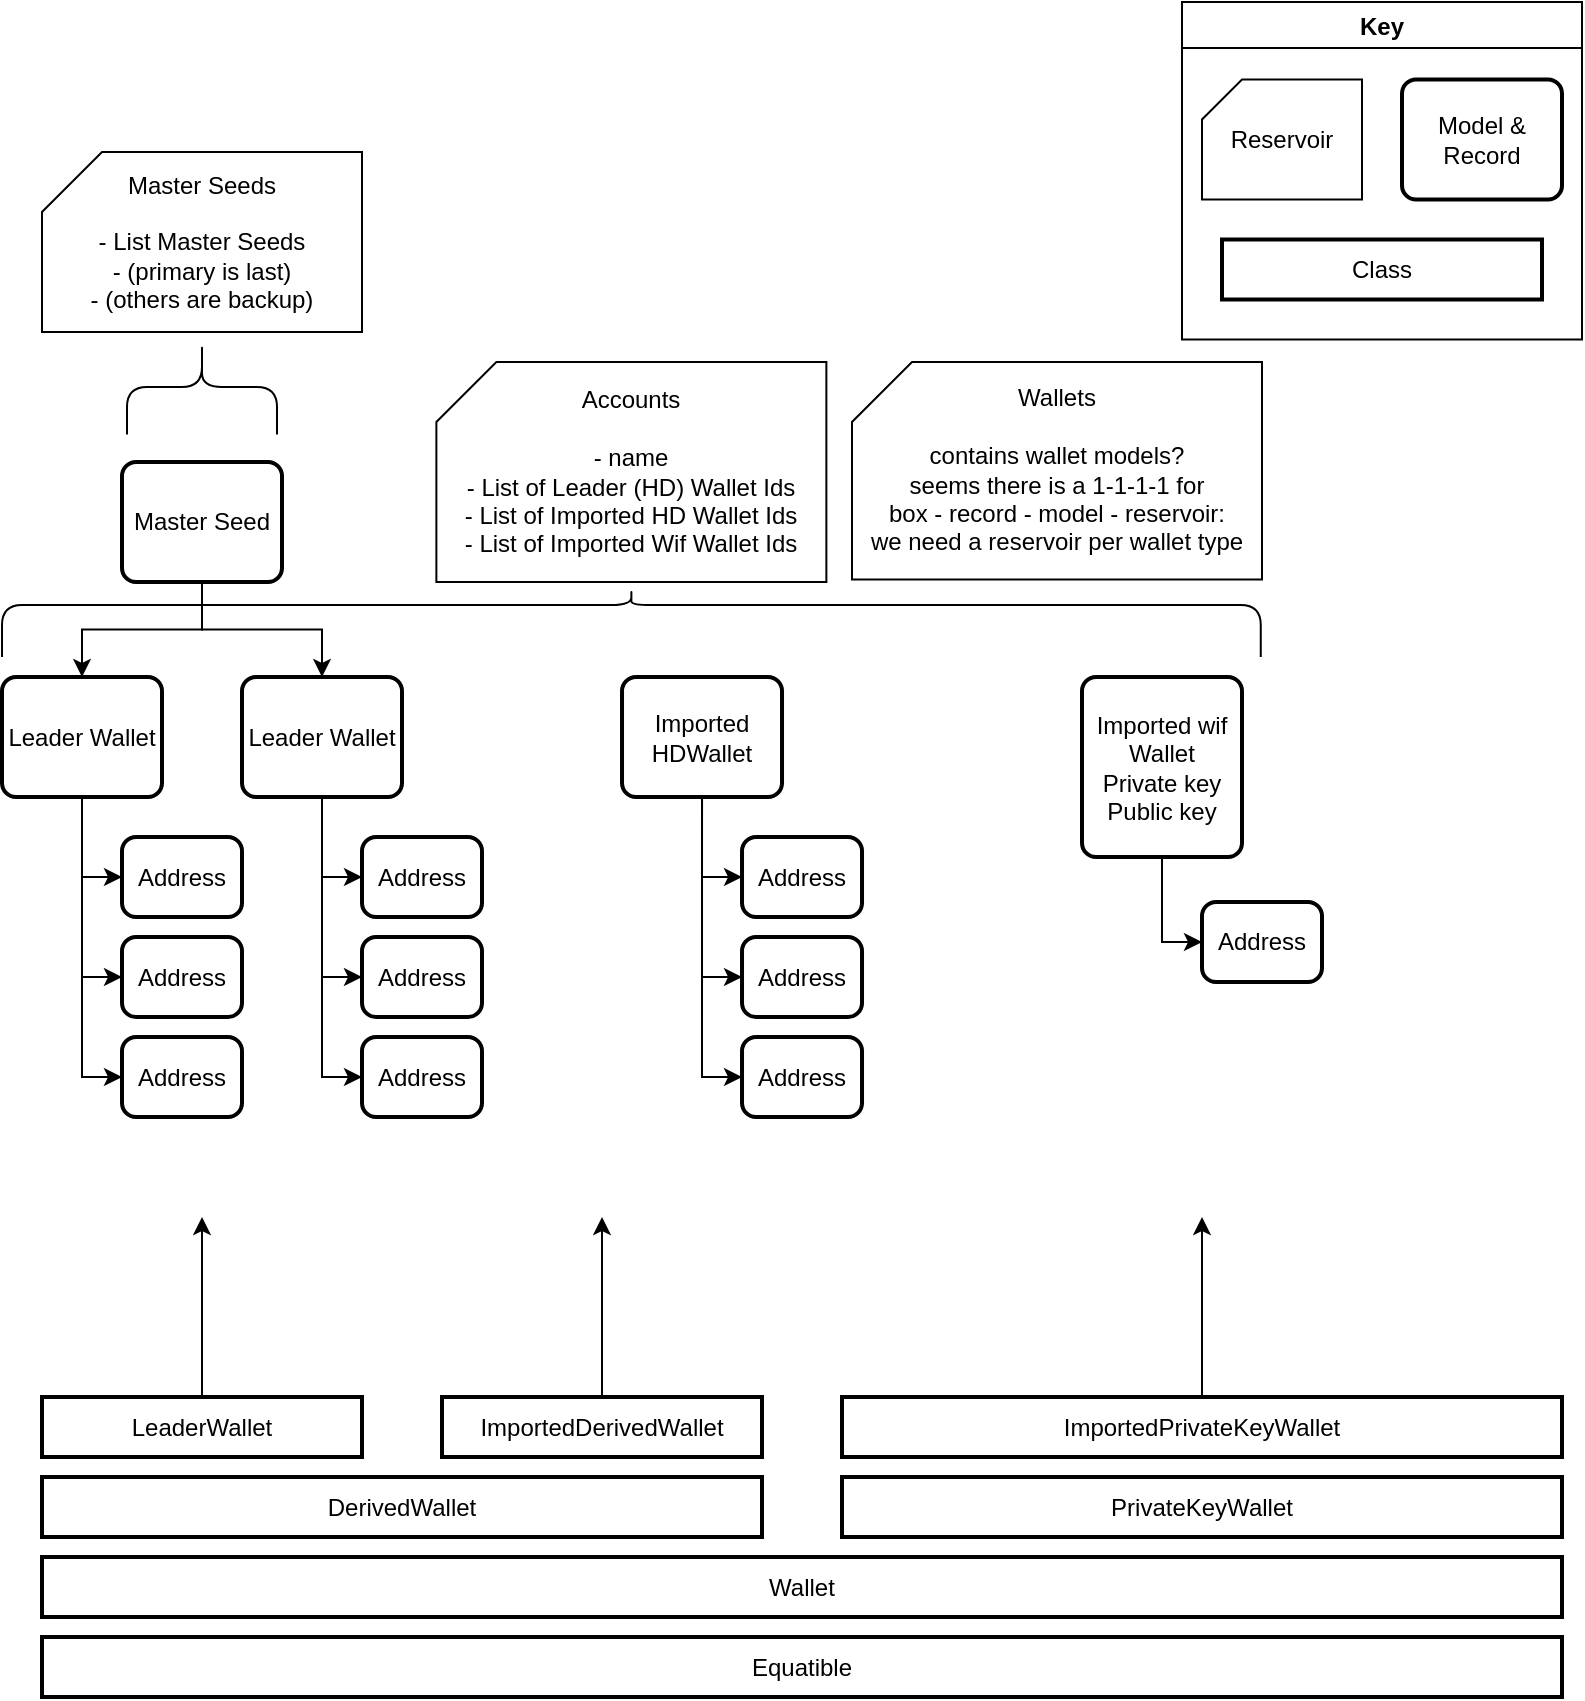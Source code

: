 <mxfile>
    <diagram id="B2Imsyf_CLR86bu_pUIC" name="Page-1">
        <mxGraphModel dx="923" dy="617" grid="1" gridSize="10" guides="1" tooltips="1" connect="1" arrows="1" fold="1" page="1" pageScale="1" pageWidth="850" pageHeight="1100" math="0" shadow="0">
            <root>
                <mxCell id="0"/>
                <mxCell id="1" parent="0"/>
                <mxCell id="186" value="" style="shape=curlyBracket;whiteSpace=wrap;html=1;rounded=1;flipH=1;rotation=-90;size=0.231;" vertex="1" parent="1">
                    <mxGeometry x="327.82" y="25.94" width="33.75" height="629.37" as="geometry"/>
                </mxCell>
                <mxCell id="220" style="edgeStyle=orthogonalEdgeStyle;rounded=0;orthogonalLoop=1;jettySize=auto;html=1;" edge="1" parent="1" source="5" target="126">
                    <mxGeometry relative="1" as="geometry"/>
                </mxCell>
                <mxCell id="221" style="edgeStyle=orthogonalEdgeStyle;rounded=0;orthogonalLoop=1;jettySize=auto;html=1;" edge="1" parent="1" source="5" target="128">
                    <mxGeometry relative="1" as="geometry"/>
                </mxCell>
                <mxCell id="5" value="Master Seed" style="rounded=1;whiteSpace=wrap;html=1;absoluteArcSize=1;arcSize=14;strokeWidth=2;" parent="1" vertex="1">
                    <mxGeometry x="90" y="260" width="80" height="60" as="geometry"/>
                </mxCell>
                <mxCell id="147" style="edgeStyle=orthogonalEdgeStyle;rounded=0;orthogonalLoop=1;jettySize=auto;html=1;exitX=0.5;exitY=1;exitDx=0;exitDy=0;entryX=0;entryY=0.5;entryDx=0;entryDy=0;" edge="1" parent="1" source="126" target="143">
                    <mxGeometry relative="1" as="geometry"/>
                </mxCell>
                <mxCell id="148" style="edgeStyle=orthogonalEdgeStyle;rounded=0;orthogonalLoop=1;jettySize=auto;html=1;exitX=0.5;exitY=1;exitDx=0;exitDy=0;entryX=0;entryY=0.5;entryDx=0;entryDy=0;" edge="1" parent="1" source="126" target="142">
                    <mxGeometry relative="1" as="geometry"/>
                </mxCell>
                <mxCell id="149" style="edgeStyle=orthogonalEdgeStyle;rounded=0;orthogonalLoop=1;jettySize=auto;html=1;exitX=0.5;exitY=1;exitDx=0;exitDy=0;entryX=0;entryY=0.5;entryDx=0;entryDy=0;" edge="1" parent="1" source="126" target="141">
                    <mxGeometry relative="1" as="geometry"/>
                </mxCell>
                <mxCell id="126" value="Leader Wallet" style="rounded=1;whiteSpace=wrap;html=1;absoluteArcSize=1;arcSize=14;strokeWidth=2;" vertex="1" parent="1">
                    <mxGeometry x="150" y="367.5" width="80" height="60" as="geometry"/>
                </mxCell>
                <mxCell id="150" style="edgeStyle=orthogonalEdgeStyle;rounded=0;orthogonalLoop=1;jettySize=auto;html=1;exitX=0.5;exitY=1;exitDx=0;exitDy=0;entryX=0;entryY=0.5;entryDx=0;entryDy=0;" edge="1" parent="1" source="128" target="146">
                    <mxGeometry relative="1" as="geometry"/>
                </mxCell>
                <mxCell id="151" style="edgeStyle=orthogonalEdgeStyle;rounded=0;orthogonalLoop=1;jettySize=auto;html=1;exitX=0.5;exitY=1;exitDx=0;exitDy=0;entryX=0;entryY=0.5;entryDx=0;entryDy=0;" edge="1" parent="1" source="128" target="145">
                    <mxGeometry relative="1" as="geometry"/>
                </mxCell>
                <mxCell id="152" style="edgeStyle=orthogonalEdgeStyle;rounded=0;orthogonalLoop=1;jettySize=auto;html=1;exitX=0.5;exitY=1;exitDx=0;exitDy=0;entryX=0;entryY=0.5;entryDx=0;entryDy=0;" edge="1" parent="1" source="128" target="144">
                    <mxGeometry relative="1" as="geometry"/>
                </mxCell>
                <mxCell id="128" value="Leader Wallet" style="rounded=1;whiteSpace=wrap;html=1;absoluteArcSize=1;arcSize=14;strokeWidth=2;" vertex="1" parent="1">
                    <mxGeometry x="30" y="367.5" width="80" height="60" as="geometry"/>
                </mxCell>
                <mxCell id="141" value="Address" style="rounded=1;whiteSpace=wrap;html=1;absoluteArcSize=1;arcSize=14;strokeWidth=2;" vertex="1" parent="1">
                    <mxGeometry x="210" y="447.5" width="60" height="40" as="geometry"/>
                </mxCell>
                <mxCell id="142" value="Address" style="rounded=1;whiteSpace=wrap;html=1;absoluteArcSize=1;arcSize=14;strokeWidth=2;" vertex="1" parent="1">
                    <mxGeometry x="210" y="497.5" width="60" height="40" as="geometry"/>
                </mxCell>
                <mxCell id="143" value="Address" style="rounded=1;whiteSpace=wrap;html=1;absoluteArcSize=1;arcSize=14;strokeWidth=2;" vertex="1" parent="1">
                    <mxGeometry x="210" y="547.5" width="60" height="40" as="geometry"/>
                </mxCell>
                <mxCell id="144" value="Address" style="rounded=1;whiteSpace=wrap;html=1;absoluteArcSize=1;arcSize=14;strokeWidth=2;" vertex="1" parent="1">
                    <mxGeometry x="90" y="447.5" width="60" height="40" as="geometry"/>
                </mxCell>
                <mxCell id="145" value="Address" style="rounded=1;whiteSpace=wrap;html=1;absoluteArcSize=1;arcSize=14;strokeWidth=2;" vertex="1" parent="1">
                    <mxGeometry x="90" y="497.5" width="60" height="40" as="geometry"/>
                </mxCell>
                <mxCell id="146" value="Address" style="rounded=1;whiteSpace=wrap;html=1;absoluteArcSize=1;arcSize=14;strokeWidth=2;" vertex="1" parent="1">
                    <mxGeometry x="90" y="547.5" width="60" height="40" as="geometry"/>
                </mxCell>
                <mxCell id="218" style="edgeStyle=orthogonalEdgeStyle;rounded=0;orthogonalLoop=1;jettySize=auto;html=1;entryX=0;entryY=0.5;entryDx=0;entryDy=0;" edge="1" parent="1" source="163" target="216">
                    <mxGeometry relative="1" as="geometry"/>
                </mxCell>
                <mxCell id="163" value="Imported wif Wallet&lt;br&gt;Private key&lt;br&gt;Public key" style="rounded=1;whiteSpace=wrap;html=1;absoluteArcSize=1;arcSize=14;strokeWidth=2;" vertex="1" parent="1">
                    <mxGeometry x="570" y="367.5" width="80" height="90" as="geometry"/>
                </mxCell>
                <mxCell id="169" style="edgeStyle=orthogonalEdgeStyle;rounded=0;orthogonalLoop=1;jettySize=auto;html=1;exitX=0.5;exitY=1;exitDx=0;exitDy=0;entryX=0;entryY=0.5;entryDx=0;entryDy=0;" edge="1" parent="1" source="172" target="175">
                    <mxGeometry relative="1" as="geometry"/>
                </mxCell>
                <mxCell id="170" style="edgeStyle=orthogonalEdgeStyle;rounded=0;orthogonalLoop=1;jettySize=auto;html=1;exitX=0.5;exitY=1;exitDx=0;exitDy=0;entryX=0;entryY=0.5;entryDx=0;entryDy=0;" edge="1" parent="1" source="172" target="174">
                    <mxGeometry relative="1" as="geometry"/>
                </mxCell>
                <mxCell id="171" style="edgeStyle=orthogonalEdgeStyle;rounded=0;orthogonalLoop=1;jettySize=auto;html=1;exitX=0.5;exitY=1;exitDx=0;exitDy=0;entryX=0;entryY=0.5;entryDx=0;entryDy=0;" edge="1" parent="1" source="172" target="173">
                    <mxGeometry relative="1" as="geometry"/>
                </mxCell>
                <mxCell id="172" value="Imported HDWallet" style="rounded=1;whiteSpace=wrap;html=1;absoluteArcSize=1;arcSize=14;strokeWidth=2;" vertex="1" parent="1">
                    <mxGeometry x="340.01" y="367.5" width="80" height="60" as="geometry"/>
                </mxCell>
                <mxCell id="173" value="Address" style="rounded=1;whiteSpace=wrap;html=1;absoluteArcSize=1;arcSize=14;strokeWidth=2;" vertex="1" parent="1">
                    <mxGeometry x="400.01" y="447.5" width="60" height="40" as="geometry"/>
                </mxCell>
                <mxCell id="174" value="Address" style="rounded=1;whiteSpace=wrap;html=1;absoluteArcSize=1;arcSize=14;strokeWidth=2;" vertex="1" parent="1">
                    <mxGeometry x="400.01" y="497.5" width="60" height="40" as="geometry"/>
                </mxCell>
                <mxCell id="175" value="Address" style="rounded=1;whiteSpace=wrap;html=1;absoluteArcSize=1;arcSize=14;strokeWidth=2;" vertex="1" parent="1">
                    <mxGeometry x="400.01" y="547.5" width="60" height="40" as="geometry"/>
                </mxCell>
                <mxCell id="184" value="Accounts&lt;br&gt;&lt;br&gt;- name&lt;br&gt;- List of Leader (HD) Wallet Ids&lt;br&gt;- List of Imported HD Wallet Ids&lt;br&gt;- List of Imported Wif Wallet Ids" style="shape=card;whiteSpace=wrap;html=1;" vertex="1" parent="1">
                    <mxGeometry x="247.19" y="210" width="195" height="110" as="geometry"/>
                </mxCell>
                <mxCell id="187" value="Equatible" style="rounded=0;whiteSpace=wrap;html=1;absoluteArcSize=1;arcSize=14;strokeWidth=2;" vertex="1" parent="1">
                    <mxGeometry x="50" y="847.5" width="760" height="30" as="geometry"/>
                </mxCell>
                <mxCell id="188" value="Wallet" style="rounded=0;whiteSpace=wrap;html=1;absoluteArcSize=1;arcSize=14;strokeWidth=2;" vertex="1" parent="1">
                    <mxGeometry x="50" y="807.5" width="760" height="30" as="geometry"/>
                </mxCell>
                <mxCell id="189" value="DerivedWallet" style="rounded=0;whiteSpace=wrap;html=1;absoluteArcSize=1;arcSize=14;strokeWidth=2;" vertex="1" parent="1">
                    <mxGeometry x="50" y="767.5" width="360" height="30" as="geometry"/>
                </mxCell>
                <mxCell id="190" value="PrivateKeyWallet" style="rounded=0;whiteSpace=wrap;html=1;absoluteArcSize=1;arcSize=14;strokeWidth=2;" vertex="1" parent="1">
                    <mxGeometry x="450" y="767.5" width="360" height="30" as="geometry"/>
                </mxCell>
                <mxCell id="191" value="ImportedPrivateKeyWallet" style="rounded=0;whiteSpace=wrap;html=1;absoluteArcSize=1;arcSize=14;strokeWidth=2;" vertex="1" parent="1">
                    <mxGeometry x="450" y="727.5" width="360" height="30" as="geometry"/>
                </mxCell>
                <mxCell id="195" style="rounded=0;orthogonalLoop=1;jettySize=auto;html=1;" edge="1" parent="1" source="192">
                    <mxGeometry relative="1" as="geometry">
                        <mxPoint x="330" y="637.5" as="targetPoint"/>
                    </mxGeometry>
                </mxCell>
                <mxCell id="192" value="ImportedDerivedWallet" style="rounded=0;whiteSpace=wrap;html=1;absoluteArcSize=1;arcSize=14;strokeWidth=2;" vertex="1" parent="1">
                    <mxGeometry x="250" y="727.5" width="160" height="30" as="geometry"/>
                </mxCell>
                <mxCell id="197" style="edgeStyle=none;rounded=0;orthogonalLoop=1;jettySize=auto;html=1;" edge="1" parent="1" source="193">
                    <mxGeometry relative="1" as="geometry">
                        <mxPoint x="130" y="637.5" as="targetPoint"/>
                    </mxGeometry>
                </mxCell>
                <mxCell id="193" value="LeaderWallet" style="rounded=0;whiteSpace=wrap;html=1;absoluteArcSize=1;arcSize=14;strokeWidth=2;" vertex="1" parent="1">
                    <mxGeometry x="50" y="727.5" width="160" height="30" as="geometry"/>
                </mxCell>
                <mxCell id="194" value="" style="endArrow=classic;html=1;exitX=0.5;exitY=0;exitDx=0;exitDy=0;" edge="1" parent="1" source="191">
                    <mxGeometry width="50" height="50" relative="1" as="geometry">
                        <mxPoint x="730" y="717.5" as="sourcePoint"/>
                        <mxPoint x="630" y="637.5" as="targetPoint"/>
                    </mxGeometry>
                </mxCell>
                <mxCell id="198" value="Master Seeds&lt;br&gt;&lt;br&gt;- List Master Seeds&lt;br&gt;- (primary is last)&lt;br&gt;- (others are backup)" style="shape=card;whiteSpace=wrap;html=1;" vertex="1" parent="1">
                    <mxGeometry x="50" y="105" width="160" height="90" as="geometry"/>
                </mxCell>
                <mxCell id="200" value="" style="shape=curlyBracket;whiteSpace=wrap;html=1;rounded=1;flipH=1;rotation=-90;" vertex="1" parent="1">
                    <mxGeometry x="106.25" y="185" width="47.5" height="75" as="geometry"/>
                </mxCell>
                <mxCell id="201" value="Key" style="swimlane;" vertex="1" parent="1">
                    <mxGeometry x="620" y="30" width="200" height="168.75" as="geometry"/>
                </mxCell>
                <mxCell id="202" value="Reservoir" style="shape=card;whiteSpace=wrap;html=1;size=20;" vertex="1" parent="201">
                    <mxGeometry x="10" y="38.75" width="80" height="60" as="geometry"/>
                </mxCell>
                <mxCell id="203" value="Model &amp;amp; Record" style="rounded=1;whiteSpace=wrap;html=1;absoluteArcSize=1;arcSize=14;strokeWidth=2;" vertex="1" parent="201">
                    <mxGeometry x="110" y="38.75" width="80" height="60" as="geometry"/>
                </mxCell>
                <mxCell id="205" value="Class" style="rounded=0;whiteSpace=wrap;html=1;absoluteArcSize=1;arcSize=14;strokeWidth=2;" vertex="1" parent="201">
                    <mxGeometry x="20" y="118.75" width="160" height="30" as="geometry"/>
                </mxCell>
                <mxCell id="216" value="Address" style="rounded=1;whiteSpace=wrap;html=1;absoluteArcSize=1;arcSize=14;strokeWidth=2;" vertex="1" parent="1">
                    <mxGeometry x="630" y="480" width="60" height="40" as="geometry"/>
                </mxCell>
                <mxCell id="222" value="Wallets&lt;br&gt;&lt;br&gt;contains wallet models?&lt;br&gt;seems there is a 1-1-1-1 for&lt;br&gt;box - record - model - reservoir:&lt;br&gt;we need a reservoir per wallet type" style="shape=card;whiteSpace=wrap;html=1;" vertex="1" parent="1">
                    <mxGeometry x="455" y="210" width="205" height="108.75" as="geometry"/>
                </mxCell>
            </root>
        </mxGraphModel>
    </diagram>
</mxfile>